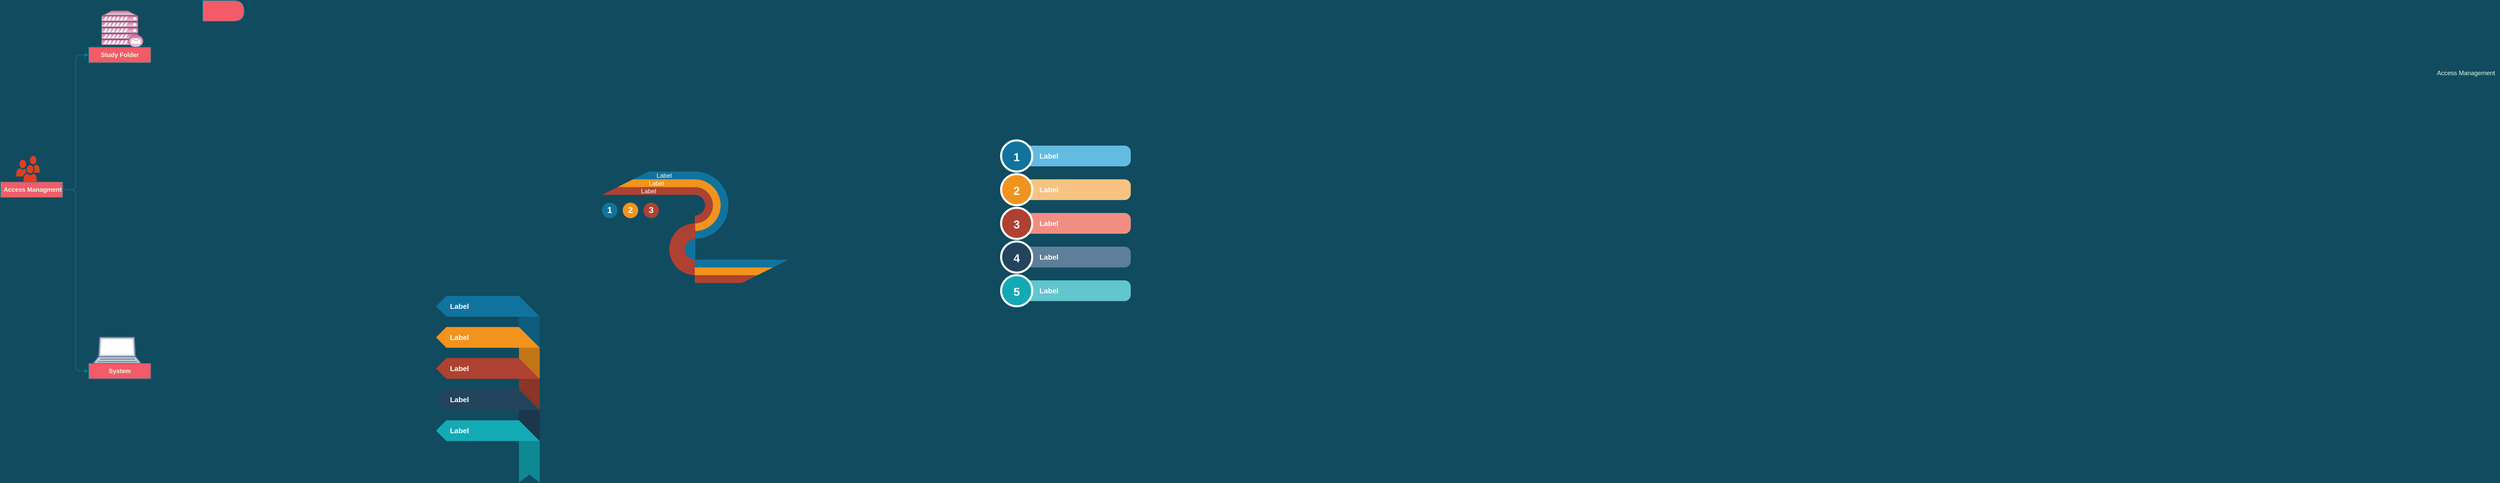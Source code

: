 <mxfile version="16.0.3" type="github">
  <diagram id="C3SQvlLqKewFF7lphcmT" name="Page-1">
    <mxGraphModel dx="2942" dy="1122" grid="1" gridSize="10" guides="1" tooltips="1" connect="1" arrows="1" fold="1" page="1" pageScale="1" pageWidth="4681" pageHeight="3300" background="#114B5F" math="0" shadow="0">
      <root>
        <mxCell id="0" />
        <mxCell id="1" parent="0" />
        <mxCell id="HO38qFUTRqImEj6d9Djk-11" value="" style="sketch=0;pointerEvents=1;shadow=0;dashed=0;html=1;strokeColor=none;labelPosition=center;verticalLabelPosition=bottom;verticalAlign=top;outlineConnect=0;align=center;shape=mxgraph.office.users.users;fillColor=#DA4026;rounded=0;fontColor=#E4FDE1;" vertex="1" parent="1">
          <mxGeometry x="50" y="600" width="46" height="50" as="geometry" />
        </mxCell>
        <mxCell id="HO38qFUTRqImEj6d9Djk-12" value="Access Management" style="text;html=1;align=center;verticalAlign=middle;resizable=0;points=[];autosize=1;strokeColor=none;fillColor=none;fontColor=#E4FDE1;" vertex="1" parent="1">
          <mxGeometry x="4710" y="430" width="130" height="20" as="geometry" />
        </mxCell>
        <mxCell id="HO38qFUTRqImEj6d9Djk-23" style="edgeStyle=orthogonalEdgeStyle;curved=0;rounded=1;sketch=0;orthogonalLoop=1;jettySize=auto;html=1;exitX=1;exitY=0.5;exitDx=0;exitDy=0;entryX=0;entryY=0.5;entryDx=0;entryDy=0;fontFamily=Helvetica;fontColor=#E4FDE1;strokeColor=#028090;fillColor=#F45B69;" edge="1" parent="1" source="HO38qFUTRqImEj6d9Djk-13" target="HO38qFUTRqImEj6d9Djk-17">
          <mxGeometry relative="1" as="geometry" />
        </mxCell>
        <mxCell id="HO38qFUTRqImEj6d9Djk-24" style="edgeStyle=orthogonalEdgeStyle;curved=0;rounded=1;sketch=0;orthogonalLoop=1;jettySize=auto;html=1;entryX=0;entryY=0.5;entryDx=0;entryDy=0;fontFamily=Helvetica;fontColor=#E4FDE1;strokeColor=#028090;fillColor=#F45B69;" edge="1" parent="1" source="HO38qFUTRqImEj6d9Djk-13" target="HO38qFUTRqImEj6d9Djk-19">
          <mxGeometry relative="1" as="geometry" />
        </mxCell>
        <mxCell id="HO38qFUTRqImEj6d9Djk-13" value="&lt;h4&gt;Access Managment&lt;/h4&gt;" style="whiteSpace=wrap;html=1;rounded=0;sketch=0;fontColor=#E4FDE1;strokeColor=#028090;fillColor=#F45B69;align=right;" vertex="1" parent="1">
          <mxGeometry x="20" y="650" width="120" height="30" as="geometry" />
        </mxCell>
        <mxCell id="HO38qFUTRqImEj6d9Djk-14" value="" style="verticalAlign=top;verticalLabelPosition=bottom;labelPosition=center;align=center;html=1;outlineConnect=0;fillColor=#e6d0de;strokeColor=#996185;gradientDirection=north;strokeWidth=2;shape=mxgraph.networks.mail_server;rounded=0;sketch=0;gradientColor=#d5739d;" vertex="1" parent="1">
          <mxGeometry x="215" y="320" width="80" height="70" as="geometry" />
        </mxCell>
        <mxCell id="HO38qFUTRqImEj6d9Djk-17" value="&lt;h4&gt;Study Folder&lt;/h4&gt;" style="whiteSpace=wrap;html=1;rounded=0;sketch=0;fontColor=#E4FDE1;strokeColor=#028090;fillColor=#F45B69;align=center;" vertex="1" parent="1">
          <mxGeometry x="190" y="390" width="120" height="30" as="geometry" />
        </mxCell>
        <mxCell id="HO38qFUTRqImEj6d9Djk-18" value="" style="fontColor=#0066CC;verticalAlign=top;verticalLabelPosition=bottom;labelPosition=center;align=center;html=1;outlineConnect=0;fillColor=#CCCCCC;strokeColor=#6881B3;gradientColor=none;gradientDirection=north;strokeWidth=2;shape=mxgraph.networks.laptop;rounded=0;sketch=0;fontFamily=Helvetica;" vertex="1" parent="1">
          <mxGeometry x="195" y="950" width="100" height="55" as="geometry" />
        </mxCell>
        <mxCell id="HO38qFUTRqImEj6d9Djk-19" value="&lt;h4&gt;System&lt;/h4&gt;" style="whiteSpace=wrap;html=1;rounded=0;sketch=0;fontColor=#E4FDE1;strokeColor=#028090;fillColor=#F45B69;align=center;" vertex="1" parent="1">
          <mxGeometry x="190" y="1000" width="120" height="30" as="geometry" />
        </mxCell>
        <mxCell id="HO38qFUTRqImEj6d9Djk-43" value="Label" style="shape=manualInput;whiteSpace=wrap;html=1;shadow=0;fillColor=#10739E;strokeColor=none;fontSize=12;fontColor=#FFFFFF;align=center;direction=north;flipV=1;rounded=0;sketch=0;fontFamily=Helvetica;" vertex="1" parent="1">
          <mxGeometry x="1240" y="630" width="120" height="15" as="geometry" />
        </mxCell>
        <mxCell id="HO38qFUTRqImEj6d9Djk-44" value="Label" style="shape=manualInput;whiteSpace=wrap;html=1;shadow=0;fillColor=#F2931E;strokeColor=none;fontSize=12;fontColor=#FFFFFF;align=center;direction=north;flipV=1;rounded=0;sketch=0;fontFamily=Helvetica;" vertex="1" parent="1">
          <mxGeometry x="1210" y="645" width="150" height="15" as="geometry" />
        </mxCell>
        <mxCell id="HO38qFUTRqImEj6d9Djk-45" value="Label" style="shape=manualInput;whiteSpace=wrap;html=1;shadow=0;fillColor=#AE4132;strokeColor=none;fontSize=12;fontColor=#FFFFFF;align=center;direction=north;flipV=1;rounded=0;sketch=0;fontFamily=Helvetica;" vertex="1" parent="1">
          <mxGeometry x="1180" y="660" width="180" height="15" as="geometry" />
        </mxCell>
        <mxCell id="HO38qFUTRqImEj6d9Djk-46" value="" style="verticalLabelPosition=bottom;verticalAlign=top;html=1;shape=mxgraph.basic.partConcEllipse;fillColor=#10739E;strokeColor=none;startAngle=0;endAngle=0.5;arcWidth=0.23;shadow=0;fontSize=7;fontColor=#FFFFFF;align=left;rounded=0;sketch=0;fontFamily=Helvetica;" vertex="1" parent="1">
          <mxGeometry x="1294" y="630" width="130" height="130" as="geometry" />
        </mxCell>
        <mxCell id="HO38qFUTRqImEj6d9Djk-47" value="" style="verticalLabelPosition=bottom;verticalAlign=top;html=1;shape=mxgraph.basic.partConcEllipse;fillColor=#F2931E;strokeColor=none;startAngle=0;endAngle=0.5;arcWidth=0.3;shadow=0;fontSize=7;fontColor=#FFFFFF;align=left;rounded=0;sketch=0;fontFamily=Helvetica;" vertex="1" parent="1">
          <mxGeometry x="1309" y="645" width="100" height="100" as="geometry" />
        </mxCell>
        <mxCell id="HO38qFUTRqImEj6d9Djk-48" value="" style="verticalLabelPosition=bottom;verticalAlign=top;html=1;shape=mxgraph.basic.partConcEllipse;fillColor=#AE4132;strokeColor=none;startAngle=0;endAngle=0.5;arcWidth=0.43;shadow=0;fontSize=7;fontColor=#FFFFFF;align=left;rounded=0;sketch=0;fontFamily=Helvetica;" vertex="1" parent="1">
          <mxGeometry x="1324" y="660" width="70" height="70" as="geometry" />
        </mxCell>
        <mxCell id="HO38qFUTRqImEj6d9Djk-49" value="" style="verticalLabelPosition=bottom;verticalAlign=top;html=1;shape=mxgraph.basic.partConcEllipse;fillColor=#AE4132;strokeColor=none;startAngle=0.5;endAngle=0.0;arcWidth=0.23;shadow=0;fontSize=7;fontColor=#FFFFFF;align=left;rounded=0;sketch=0;fontFamily=Helvetica;" vertex="1" parent="1">
          <mxGeometry x="1295" y="715" width="130" height="130" as="geometry" />
        </mxCell>
        <mxCell id="HO38qFUTRqImEj6d9Djk-50" value="" style="verticalLabelPosition=bottom;verticalAlign=top;html=1;shape=mxgraph.basic.partConcEllipse;fillColor=#F2931E;strokeColor=none;startAngle=0.5;endAngle=0.0;arcWidth=0.3;shadow=0;fontSize=7;fontColor=#FFFFFF;align=left;rounded=0;sketch=0;fontFamily=Helvetica;" vertex="1" parent="1">
          <mxGeometry x="1310" y="730" width="100" height="100" as="geometry" />
        </mxCell>
        <mxCell id="HO38qFUTRqImEj6d9Djk-51" value="" style="verticalLabelPosition=bottom;verticalAlign=top;html=1;shape=mxgraph.basic.partConcEllipse;fillColor=#10739E;strokeColor=none;startAngle=0.5;endAngle=0.0;arcWidth=0.43;shadow=0;fontSize=7;fontColor=#FFFFFF;align=left;rounded=0;sketch=0;fontFamily=Helvetica;" vertex="1" parent="1">
          <mxGeometry x="1325" y="745" width="70" height="70" as="geometry" />
        </mxCell>
        <mxCell id="HO38qFUTRqImEj6d9Djk-52" value="" style="shape=manualInput;whiteSpace=wrap;html=1;shadow=0;fillColor=#10739E;strokeColor=none;fontSize=12;fontColor=#FFFFFF;align=center;direction=north;flipH=1;rounded=0;sketch=0;fontFamily=Helvetica;" vertex="1" parent="1">
          <mxGeometry x="1359" y="800" width="181" height="15" as="geometry" />
        </mxCell>
        <mxCell id="HO38qFUTRqImEj6d9Djk-53" value="" style="shape=manualInput;whiteSpace=wrap;html=1;shadow=0;fillColor=#F2931E;strokeColor=none;fontSize=12;fontColor=#FFFFFF;align=center;direction=north;flipH=1;rounded=0;sketch=0;fontFamily=Helvetica;" vertex="1" parent="1">
          <mxGeometry x="1359" y="815" width="151" height="15" as="geometry" />
        </mxCell>
        <mxCell id="HO38qFUTRqImEj6d9Djk-54" value="" style="shape=manualInput;whiteSpace=wrap;html=1;shadow=0;fillColor=#AE4132;strokeColor=none;fontSize=12;fontColor=#FFFFFF;align=center;direction=north;flipH=1;rounded=0;sketch=0;fontFamily=Helvetica;" vertex="1" parent="1">
          <mxGeometry x="1359" y="830" width="121" height="15" as="geometry" />
        </mxCell>
        <mxCell id="HO38qFUTRqImEj6d9Djk-55" value="1" style="ellipse;whiteSpace=wrap;html=1;aspect=fixed;shadow=0;strokeColor=none;fillColor=#10739E;fontSize=17;fontColor=#FFFFFF;align=center;fontStyle=1;rounded=0;sketch=0;fontFamily=Helvetica;" vertex="1" parent="1">
          <mxGeometry x="1180" y="690" width="30" height="30" as="geometry" />
        </mxCell>
        <mxCell id="HO38qFUTRqImEj6d9Djk-56" value="2" style="ellipse;whiteSpace=wrap;html=1;aspect=fixed;shadow=0;strokeColor=none;fillColor=#F2931E;fontSize=17;fontColor=#FFFFFF;align=center;fontStyle=1;rounded=0;sketch=0;fontFamily=Helvetica;" vertex="1" parent="1">
          <mxGeometry x="1220" y="690" width="30" height="30" as="geometry" />
        </mxCell>
        <mxCell id="HO38qFUTRqImEj6d9Djk-57" value="3" style="ellipse;whiteSpace=wrap;html=1;aspect=fixed;shadow=0;strokeColor=none;fillColor=#AE4132;fontSize=17;fontColor=#FFFFFF;align=center;fontStyle=1;rounded=0;sketch=0;fontFamily=Helvetica;" vertex="1" parent="1">
          <mxGeometry x="1260" y="690" width="30" height="30" as="geometry" />
        </mxCell>
        <mxCell id="HO38qFUTRqImEj6d9Djk-58" value="Label" style="html=1;shape=mxgraph.infographic.bannerHalfFold;dx=40;dx2=20;notch=15;fillColor=#10739E;strokeColor=none;align=left;verticalAlign=top;fontColor=#ffffff;fontSize=14;fontStyle=1;spacingLeft=25;spacingTop=5;rounded=0;sketch=0;fontFamily=Helvetica;" vertex="1" parent="1">
          <mxGeometry x="860" y="870" width="200" height="100" as="geometry" />
        </mxCell>
        <mxCell id="HO38qFUTRqImEj6d9Djk-59" value="Label" style="html=1;shape=mxgraph.infographic.bannerHalfFold;dx=40;dx2=20;notch=15;fillColor=#F2931E;strokeColor=none;align=left;verticalAlign=top;fontColor=#ffffff;fontSize=14;fontStyle=1;spacingLeft=25;spacingTop=5;rounded=0;sketch=0;fontFamily=Helvetica;" vertex="1" parent="1">
          <mxGeometry x="860" y="930" width="200" height="100" as="geometry" />
        </mxCell>
        <mxCell id="HO38qFUTRqImEj6d9Djk-60" value="Label" style="html=1;shape=mxgraph.infographic.bannerHalfFold;dx=40;dx2=20;notch=15;fillColor=#AE4132;strokeColor=none;align=left;verticalAlign=top;fontColor=#ffffff;fontSize=14;fontStyle=1;spacingLeft=25;spacingTop=5;rounded=0;sketch=0;fontFamily=Helvetica;" vertex="1" parent="1">
          <mxGeometry x="860" y="990" width="200" height="100" as="geometry" />
        </mxCell>
        <mxCell id="HO38qFUTRqImEj6d9Djk-61" value="Label" style="html=1;shape=mxgraph.infographic.bannerHalfFold;dx=40;dx2=20;notch=15;fillColor=#23445D;strokeColor=none;align=left;verticalAlign=top;fontColor=#ffffff;fontSize=14;fontStyle=1;spacingLeft=25;spacingTop=5;rounded=0;sketch=0;fontFamily=Helvetica;" vertex="1" parent="1">
          <mxGeometry x="860" y="1050" width="200" height="100" as="geometry" />
        </mxCell>
        <mxCell id="HO38qFUTRqImEj6d9Djk-62" value="Label" style="html=1;shape=mxgraph.infographic.bannerHalfFold;dx=40;dx2=20;notch=15;fillColor=#12AAB5;strokeColor=none;align=left;verticalAlign=top;fontColor=#ffffff;fontSize=14;fontStyle=1;spacingLeft=25;spacingTop=5;rounded=0;sketch=0;fontFamily=Helvetica;" vertex="1" parent="1">
          <mxGeometry x="860" y="1110" width="200" height="120" as="geometry" />
        </mxCell>
        <mxCell id="HO38qFUTRqImEj6d9Djk-63" value="Label" style="shape=rect;rounded=1;whiteSpace=wrap;html=1;shadow=0;strokeColor=none;fillColor=#64BBE2;arcSize=30;fontSize=14;spacingLeft=42;fontStyle=1;fontColor=#FFFFFF;align=left;sketch=0;fontFamily=Helvetica;" vertex="1" parent="1">
          <mxGeometry x="1980" y="580" width="220" height="40" as="geometry" />
        </mxCell>
        <mxCell id="HO38qFUTRqImEj6d9Djk-64" value="1" style="shape=ellipse;perimeter=ellipsePerimeter;fontSize=22;fontStyle=1;shadow=0;strokeColor=#ffffff;fillColor=#10739E;strokeWidth=4;fontColor=#ffffff;align=center;rounded=0;sketch=0;fontFamily=Helvetica;" vertex="1" parent="1">
          <mxGeometry x="1950" y="570" width="60" height="60" as="geometry" />
        </mxCell>
        <mxCell id="HO38qFUTRqImEj6d9Djk-65" value="Label" style="shape=rect;rounded=1;whiteSpace=wrap;html=1;shadow=0;strokeColor=none;fillColor=#F8C382;arcSize=30;fontSize=14;spacingLeft=42;fontStyle=1;fontColor=#FFFFFF;align=left;sketch=0;fontFamily=Helvetica;" vertex="1" parent="1">
          <mxGeometry x="1980" y="645" width="220" height="40" as="geometry" />
        </mxCell>
        <mxCell id="HO38qFUTRqImEj6d9Djk-66" value="2" style="shape=ellipse;perimeter=ellipsePerimeter;fontSize=22;fontStyle=1;shadow=0;strokeColor=#ffffff;fillColor=#F2931E;strokeWidth=4;fontColor=#ffffff;align=center;rounded=0;sketch=0;fontFamily=Helvetica;" vertex="1" parent="1">
          <mxGeometry x="1950" y="635" width="60" height="60" as="geometry" />
        </mxCell>
        <mxCell id="HO38qFUTRqImEj6d9Djk-67" value="Label" style="shape=rect;rounded=1;whiteSpace=wrap;html=1;shadow=0;strokeColor=none;fillColor=#F08E81;arcSize=30;fontSize=14;spacingLeft=42;fontStyle=1;fontColor=#FFFFFF;align=left;sketch=0;fontFamily=Helvetica;" vertex="1" parent="1">
          <mxGeometry x="1980" y="710" width="220" height="40" as="geometry" />
        </mxCell>
        <mxCell id="HO38qFUTRqImEj6d9Djk-68" value="3" style="shape=ellipse;perimeter=ellipsePerimeter;fontSize=22;fontStyle=1;shadow=0;strokeColor=#ffffff;fillColor=#AE4132;strokeWidth=4;fontColor=#ffffff;align=center;rounded=0;sketch=0;fontFamily=Helvetica;" vertex="1" parent="1">
          <mxGeometry x="1950" y="700" width="60" height="60" as="geometry" />
        </mxCell>
        <mxCell id="HO38qFUTRqImEj6d9Djk-69" value="Label" style="shape=rect;rounded=1;whiteSpace=wrap;html=1;shadow=0;strokeColor=none;fillColor=#5D7F99;arcSize=30;fontSize=14;spacingLeft=42;fontStyle=1;fontColor=#FFFFFF;align=left;sketch=0;fontFamily=Helvetica;" vertex="1" parent="1">
          <mxGeometry x="1980" y="775" width="220" height="40" as="geometry" />
        </mxCell>
        <mxCell id="HO38qFUTRqImEj6d9Djk-70" value="4" style="shape=ellipse;perimeter=ellipsePerimeter;fontSize=22;fontStyle=1;shadow=0;strokeColor=#ffffff;fillColor=#23445D;strokeWidth=4;fontColor=#ffffff;align=center;rounded=0;sketch=0;fontFamily=Helvetica;" vertex="1" parent="1">
          <mxGeometry x="1950" y="765" width="60" height="60" as="geometry" />
        </mxCell>
        <mxCell id="HO38qFUTRqImEj6d9Djk-71" value="Label" style="shape=rect;rounded=1;whiteSpace=wrap;html=1;shadow=0;strokeColor=none;fillColor=#61C6CE;arcSize=30;fontSize=14;spacingLeft=42;fontStyle=1;fontColor=#FFFFFF;align=left;sketch=0;fontFamily=Helvetica;" vertex="1" parent="1">
          <mxGeometry x="1980" y="840" width="220" height="40" as="geometry" />
        </mxCell>
        <mxCell id="HO38qFUTRqImEj6d9Djk-72" value="5" style="shape=ellipse;perimeter=ellipsePerimeter;fontSize=22;fontStyle=1;shadow=0;strokeColor=#ffffff;fillColor=#12AAB5;strokeWidth=4;fontColor=#ffffff;align=center;rounded=0;sketch=0;fontFamily=Helvetica;" vertex="1" parent="1">
          <mxGeometry x="1950" y="830" width="60" height="60" as="geometry" />
        </mxCell>
        <mxCell id="HO38qFUTRqImEj6d9Djk-87" value="" style="shape=delay;whiteSpace=wrap;html=1;rounded=0;sketch=0;fontFamily=Helvetica;fontColor=#E4FDE1;strokeColor=#028090;fillColor=#F45B69;" vertex="1" parent="1">
          <mxGeometry x="410" y="300" width="80" height="40" as="geometry" />
        </mxCell>
      </root>
    </mxGraphModel>
  </diagram>
</mxfile>
